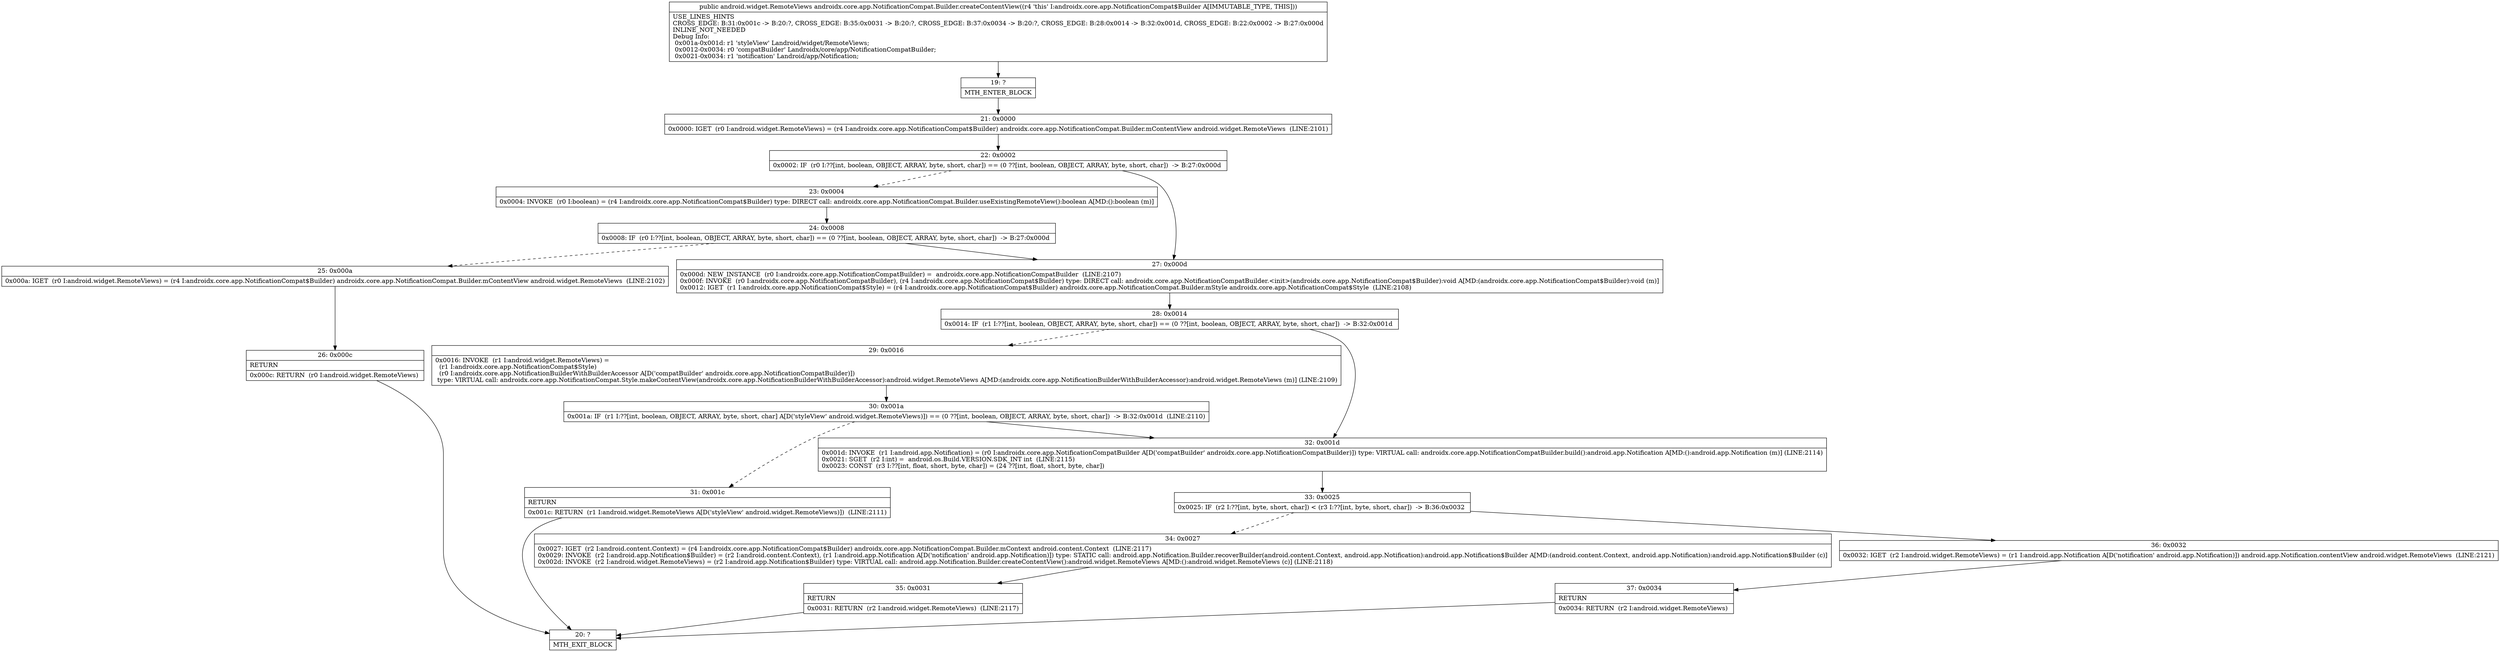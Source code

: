 digraph "CFG forandroidx.core.app.NotificationCompat.Builder.createContentView()Landroid\/widget\/RemoteViews;" {
Node_19 [shape=record,label="{19\:\ ?|MTH_ENTER_BLOCK\l}"];
Node_21 [shape=record,label="{21\:\ 0x0000|0x0000: IGET  (r0 I:android.widget.RemoteViews) = (r4 I:androidx.core.app.NotificationCompat$Builder) androidx.core.app.NotificationCompat.Builder.mContentView android.widget.RemoteViews  (LINE:2101)\l}"];
Node_22 [shape=record,label="{22\:\ 0x0002|0x0002: IF  (r0 I:??[int, boolean, OBJECT, ARRAY, byte, short, char]) == (0 ??[int, boolean, OBJECT, ARRAY, byte, short, char])  \-\> B:27:0x000d \l}"];
Node_23 [shape=record,label="{23\:\ 0x0004|0x0004: INVOKE  (r0 I:boolean) = (r4 I:androidx.core.app.NotificationCompat$Builder) type: DIRECT call: androidx.core.app.NotificationCompat.Builder.useExistingRemoteView():boolean A[MD:():boolean (m)]\l}"];
Node_24 [shape=record,label="{24\:\ 0x0008|0x0008: IF  (r0 I:??[int, boolean, OBJECT, ARRAY, byte, short, char]) == (0 ??[int, boolean, OBJECT, ARRAY, byte, short, char])  \-\> B:27:0x000d \l}"];
Node_25 [shape=record,label="{25\:\ 0x000a|0x000a: IGET  (r0 I:android.widget.RemoteViews) = (r4 I:androidx.core.app.NotificationCompat$Builder) androidx.core.app.NotificationCompat.Builder.mContentView android.widget.RemoteViews  (LINE:2102)\l}"];
Node_26 [shape=record,label="{26\:\ 0x000c|RETURN\l|0x000c: RETURN  (r0 I:android.widget.RemoteViews) \l}"];
Node_20 [shape=record,label="{20\:\ ?|MTH_EXIT_BLOCK\l}"];
Node_27 [shape=record,label="{27\:\ 0x000d|0x000d: NEW_INSTANCE  (r0 I:androidx.core.app.NotificationCompatBuilder) =  androidx.core.app.NotificationCompatBuilder  (LINE:2107)\l0x000f: INVOKE  (r0 I:androidx.core.app.NotificationCompatBuilder), (r4 I:androidx.core.app.NotificationCompat$Builder) type: DIRECT call: androidx.core.app.NotificationCompatBuilder.\<init\>(androidx.core.app.NotificationCompat$Builder):void A[MD:(androidx.core.app.NotificationCompat$Builder):void (m)]\l0x0012: IGET  (r1 I:androidx.core.app.NotificationCompat$Style) = (r4 I:androidx.core.app.NotificationCompat$Builder) androidx.core.app.NotificationCompat.Builder.mStyle androidx.core.app.NotificationCompat$Style  (LINE:2108)\l}"];
Node_28 [shape=record,label="{28\:\ 0x0014|0x0014: IF  (r1 I:??[int, boolean, OBJECT, ARRAY, byte, short, char]) == (0 ??[int, boolean, OBJECT, ARRAY, byte, short, char])  \-\> B:32:0x001d \l}"];
Node_29 [shape=record,label="{29\:\ 0x0016|0x0016: INVOKE  (r1 I:android.widget.RemoteViews) = \l  (r1 I:androidx.core.app.NotificationCompat$Style)\l  (r0 I:androidx.core.app.NotificationBuilderWithBuilderAccessor A[D('compatBuilder' androidx.core.app.NotificationCompatBuilder)])\l type: VIRTUAL call: androidx.core.app.NotificationCompat.Style.makeContentView(androidx.core.app.NotificationBuilderWithBuilderAccessor):android.widget.RemoteViews A[MD:(androidx.core.app.NotificationBuilderWithBuilderAccessor):android.widget.RemoteViews (m)] (LINE:2109)\l}"];
Node_30 [shape=record,label="{30\:\ 0x001a|0x001a: IF  (r1 I:??[int, boolean, OBJECT, ARRAY, byte, short, char] A[D('styleView' android.widget.RemoteViews)]) == (0 ??[int, boolean, OBJECT, ARRAY, byte, short, char])  \-\> B:32:0x001d  (LINE:2110)\l}"];
Node_31 [shape=record,label="{31\:\ 0x001c|RETURN\l|0x001c: RETURN  (r1 I:android.widget.RemoteViews A[D('styleView' android.widget.RemoteViews)])  (LINE:2111)\l}"];
Node_32 [shape=record,label="{32\:\ 0x001d|0x001d: INVOKE  (r1 I:android.app.Notification) = (r0 I:androidx.core.app.NotificationCompatBuilder A[D('compatBuilder' androidx.core.app.NotificationCompatBuilder)]) type: VIRTUAL call: androidx.core.app.NotificationCompatBuilder.build():android.app.Notification A[MD:():android.app.Notification (m)] (LINE:2114)\l0x0021: SGET  (r2 I:int) =  android.os.Build.VERSION.SDK_INT int  (LINE:2115)\l0x0023: CONST  (r3 I:??[int, float, short, byte, char]) = (24 ??[int, float, short, byte, char]) \l}"];
Node_33 [shape=record,label="{33\:\ 0x0025|0x0025: IF  (r2 I:??[int, byte, short, char]) \< (r3 I:??[int, byte, short, char])  \-\> B:36:0x0032 \l}"];
Node_34 [shape=record,label="{34\:\ 0x0027|0x0027: IGET  (r2 I:android.content.Context) = (r4 I:androidx.core.app.NotificationCompat$Builder) androidx.core.app.NotificationCompat.Builder.mContext android.content.Context  (LINE:2117)\l0x0029: INVOKE  (r2 I:android.app.Notification$Builder) = (r2 I:android.content.Context), (r1 I:android.app.Notification A[D('notification' android.app.Notification)]) type: STATIC call: android.app.Notification.Builder.recoverBuilder(android.content.Context, android.app.Notification):android.app.Notification$Builder A[MD:(android.content.Context, android.app.Notification):android.app.Notification$Builder (c)]\l0x002d: INVOKE  (r2 I:android.widget.RemoteViews) = (r2 I:android.app.Notification$Builder) type: VIRTUAL call: android.app.Notification.Builder.createContentView():android.widget.RemoteViews A[MD:():android.widget.RemoteViews (c)] (LINE:2118)\l}"];
Node_35 [shape=record,label="{35\:\ 0x0031|RETURN\l|0x0031: RETURN  (r2 I:android.widget.RemoteViews)  (LINE:2117)\l}"];
Node_36 [shape=record,label="{36\:\ 0x0032|0x0032: IGET  (r2 I:android.widget.RemoteViews) = (r1 I:android.app.Notification A[D('notification' android.app.Notification)]) android.app.Notification.contentView android.widget.RemoteViews  (LINE:2121)\l}"];
Node_37 [shape=record,label="{37\:\ 0x0034|RETURN\l|0x0034: RETURN  (r2 I:android.widget.RemoteViews) \l}"];
MethodNode[shape=record,label="{public android.widget.RemoteViews androidx.core.app.NotificationCompat.Builder.createContentView((r4 'this' I:androidx.core.app.NotificationCompat$Builder A[IMMUTABLE_TYPE, THIS]))  | USE_LINES_HINTS\lCROSS_EDGE: B:31:0x001c \-\> B:20:?, CROSS_EDGE: B:35:0x0031 \-\> B:20:?, CROSS_EDGE: B:37:0x0034 \-\> B:20:?, CROSS_EDGE: B:28:0x0014 \-\> B:32:0x001d, CROSS_EDGE: B:22:0x0002 \-\> B:27:0x000d\lINLINE_NOT_NEEDED\lDebug Info:\l  0x001a\-0x001d: r1 'styleView' Landroid\/widget\/RemoteViews;\l  0x0012\-0x0034: r0 'compatBuilder' Landroidx\/core\/app\/NotificationCompatBuilder;\l  0x0021\-0x0034: r1 'notification' Landroid\/app\/Notification;\l}"];
MethodNode -> Node_19;Node_19 -> Node_21;
Node_21 -> Node_22;
Node_22 -> Node_23[style=dashed];
Node_22 -> Node_27;
Node_23 -> Node_24;
Node_24 -> Node_25[style=dashed];
Node_24 -> Node_27;
Node_25 -> Node_26;
Node_26 -> Node_20;
Node_27 -> Node_28;
Node_28 -> Node_29[style=dashed];
Node_28 -> Node_32;
Node_29 -> Node_30;
Node_30 -> Node_31[style=dashed];
Node_30 -> Node_32;
Node_31 -> Node_20;
Node_32 -> Node_33;
Node_33 -> Node_34[style=dashed];
Node_33 -> Node_36;
Node_34 -> Node_35;
Node_35 -> Node_20;
Node_36 -> Node_37;
Node_37 -> Node_20;
}


